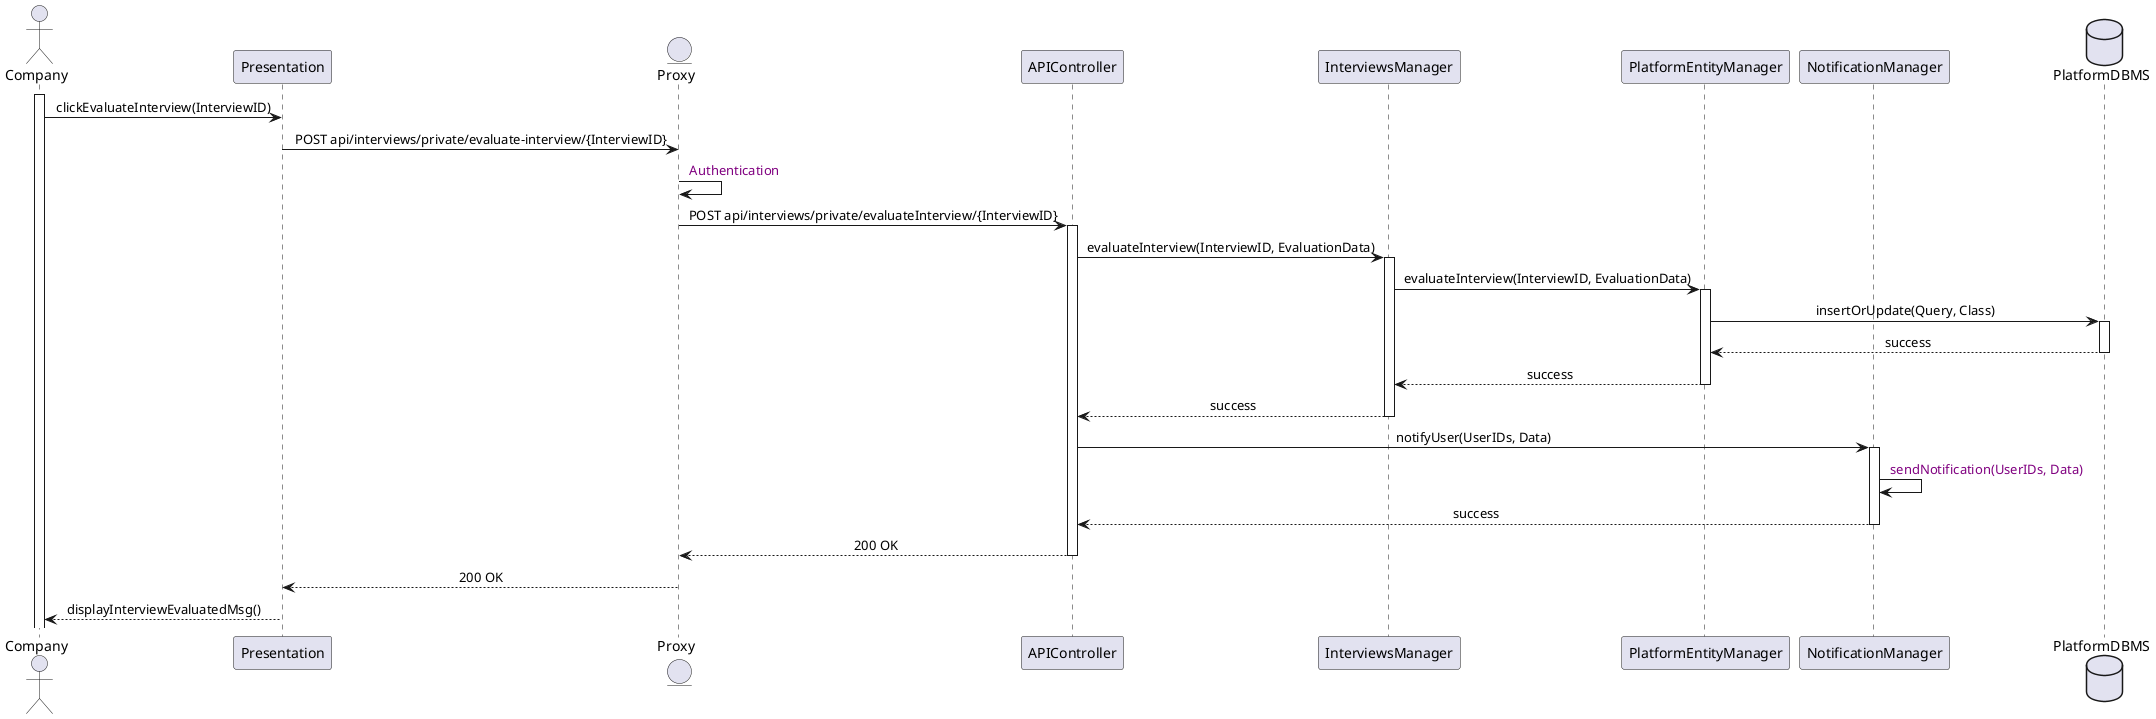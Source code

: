 @startuml CompanyEvaluatesInterview
skinparam sequenceMessageAlign center
actor       Company
participant Presentation
entity      Proxy
participant APIController
participant InterviewsManager
participant PlatformEntityManager
participant NotificationManager 
database    PlatformDBMS

activate Company
Company -> Presentation : clickEvaluateInterview(InterviewID)
Presentation -> Proxy : POST api/interviews/private/evaluate-interview/{InterviewID}
Proxy -> Proxy : <color:purple> Authentication
Proxy -> APIController : POST api/interviews/private/evaluateInterview/{InterviewID}
activate APIController
APIController -> InterviewsManager : evaluateInterview(InterviewID, EvaluationData)
activate InterviewsManager
InterviewsManager -> PlatformEntityManager : evaluateInterview(InterviewID, EvaluationData)
activate PlatformEntityManager
PlatformEntityManager -> PlatformDBMS : insertOrUpdate(Query, Class)
activate PlatformDBMS
PlatformDBMS --> PlatformEntityManager : success
deactivate PlatformDBMS
PlatformEntityManager --> InterviewsManager : success
deactivate PlatformEntityManager
InterviewsManager --> APIController : success
deactivate InterviewsManager
APIController -> NotificationManager : notifyUser(UserIDs, Data)
activate NotificationManager
NotificationManager -> NotificationManager : <color:purple> sendNotification(UserIDs, Data)
NotificationManager --> APIController : success
deactivate NotificationManager
APIController --> Proxy : 200 OK
deactivate APIController
Proxy --> Presentation : 200 OK
deactivate Proxy
Presentation --> Company : displayInterviewEvaluatedMsg()
deactivate Presentation
@enduml

'If the company has not evaluated each question of the interview
'here is the sequence diagram to reach the page where the company can evaluate the interview

/'activate Company
Company -> Presentation : clickDashboardInterviewsPage()
activate Presentation
Presentation -> Proxy : GET api/interviews/private/getInterviews
Proxy -> Proxy : <color:purple> Authentication
Proxy -> APIController : GET api/interviews/private/getInterviews
activate APIController
APIController -> InterviewsManager : getInterviews(UserID)
activate InterviewsManager
InterviewsManager -> PlatformEntityManager : getInterviews(UserID)
activate PlatformEntityManager
PlatformEntityManager -> PlatformDBMS : buildAndExecuteQuery(Query, Class)
activate PlatformDBMS
PlatformDBMS --> PlatformEntityManager : result
deactivate PlatformDBMS
PlatformEntityManager --> InterviewsManager : result
deactivate PlatformEntityManager
InterviewsManager --> APIController : Interviews
deactivate InterviewsManager
APIController --> Proxy : 200 OK : Interviews
deactivate APIController
Proxy --> Presentation : 200 OK : Interviews
deactivate Proxy
Presentation --> Company : displayInterviews()
Company -> Presentation : clickInterview(InterviewID)
Presentation --> Company : displayInterview(InterviewID)'/